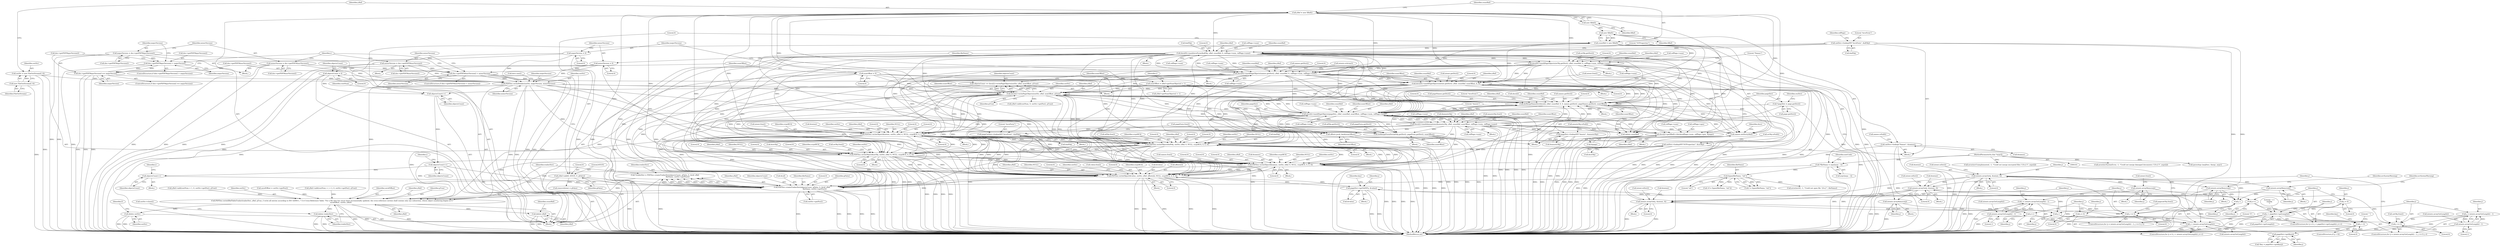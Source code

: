 digraph "0_poppler_5c9b08a875b07853be6c44e43ff5f7f059df666a@API" {
"1001073" [label="(Call,*trailerDict = PDFDoc::createTrailerDict(objectsCount, gFalse, 0, &ref, yRef,\n                                                fileName, outStr->getPos()))"];
"1001075" [label="(Call,PDFDoc::createTrailerDict(objectsCount, gFalse, 0, &ref, yRef,\n                                                fileName, outStr->getPos()))"];
"1001055" [label="(Call,objectsCount++)"];
"1000960" [label="(Call,objectsCount++)"];
"1000923" [label="(Call,objectsCount++)"];
"1000790" [label="(Call,objectsCount += docs[i]->writePageObjects(outStr, yRef, numOffset, gTrue))"];
"1000792" [label="(Call,docs[i]->writePageObjects(outStr, yRef, numOffset, gTrue))"];
"1000316" [label="(Call,PDFDoc::writeHeader(outStr, majorVersion, minorVersion))"];
"1000299" [label="(Call,outStr = new FileOutStream(f, 0))"];
"1000301" [label="(Call,new FileOutStream(f, 0))"];
"1000124" [label="(Call,majorVersion = 0)"];
"1000234" [label="(Call,majorVersion = doc->getPDFMajorVersion())"];
"1000242" [label="(Call,doc->getPDFMajorVersion() == majorVersion)"];
"1000230" [label="(Call,doc->getPDFMajorVersion() > majorVersion)"];
"1000237" [label="(Call,minorVersion = doc->getPDFMinorVersion())"];
"1000247" [label="(Call,doc->getPDFMinorVersion() > minorVersion)"];
"1000251" [label="(Call,minorVersion = doc->getPDFMinorVersion())"];
"1000128" [label="(Call,minorVersion = 0)"];
"1000747" [label="(Call,doMergeNameDict(docs[i], yRef, countRef, 0, 0, names.getDict(), pageNames.getDict(), numOffset))"];
"1000303" [label="(Call,yRef = new XRef())"];
"1000305" [label="(Call,new XRef())"];
"1000600" [label="(Call,docs[0]->markPageObjects(intent.getDict(), yRef, countRef, numOffset, 0, 0))"];
"1000403" [label="(Call,docs[0]->markPageObjects(names.getDict(), yRef, countRef, 0, refPage->num, refPage->num))"];
"1000380" [label="(Call,docs[0]->markPageObjects(ocObj.getDict(), yRef, countRef, 0, refPage->num, refPage->num))"];
"1000356" [label="(Call,docs[0]->markAcroForm(&afObj, yRef, countRef, 0, refPage->num, refPage->num))"];
"1000341" [label="(Call,catDict->lookupNF(\"AcroForm\", &afObj))"];
"1000307" [label="(Call,countRef = new XRef())"];
"1000309" [label="(Call,new XRef())"];
"1000110" [label="(Call,numOffset = 0)"];
"1000745" [label="(Call,names.initDict(yRef))"];
"1000707" [label="(Call,docs[i]->markAnnotations(&annotsObj, yRef, countRef, numOffset, refPage->num, refPage->num))"];
"1000699" [label="(Call,pageDict->lookupNF(\"Annots\", &annotsObj))"];
"1000687" [label="(Call,docs[i]->markPageObjects(pageDict, yRef, countRef, numOffset, refPage->num, refPage->num))"];
"1000661" [label="(Call,*pageDict = page.getDict())"];
"1000685" [label="(Call,offsets.push_back(numOffset))"];
"1000797" [label="(Call,numOffset = yRef->getNumObjects() + 1)"];
"1000651" [label="(Call,docs[i]->getXRef()->fetch(refPage->num, refPage->gen, &page))"];
"1000783" [label="(Call,doMergeFormDict(afObj.getDict(), pageForm.getDict(), numOffset))"];
"1000106" [label="(Call,objectsCount = 0)"];
"1000311" [label="(Call,yRef->add(0, 65535, 0, gFalse))"];
"1000889" [label="(Call,PDFDoc::writeObject(&ocObj, outStr, yRef, 0, NULL, cryptRC4, 0, 0, 0))"];
"1000368" [label="(Call,catDict->lookupNF(\"OCProperties\", &ocObj))"];
"1000848" [label="(Call,PDFDoc::writeObject(&intent, outStr, yRef, 0, NULL, cryptRC4, 0, 0, 0))"];
"1000840" [label="(Call,intents.arrayGet(j, &intent, 0))"];
"1000833" [label="(Call,j < intents.arrayGetLength())"];
"1000836" [label="(Call,j++)"];
"1000830" [label="(Call,j = 0)"];
"1000466" [label="(Call,intents.arrayGet(j, &intent, 0))"];
"1000459" [label="(Call,j >= 0)"];
"1000454" [label="(Call,j = intents.arrayGetLength() - 1)"];
"1000456" [label="(Call,intents.arrayGetLength() - 1)"];
"1000462" [label="(Call,j--)"];
"1000558" [label="(Call,intents.arrayRemove(j))"];
"1000537" [label="(Call,intents.arrayRemove(j))"];
"1000548" [label="(Call,intents.arrayRemove(j))"];
"1000592" [label="(Call,intents.arrayGet(j, &intent, 0))"];
"1000585" [label="(Call,j >= 0)"];
"1000588" [label="(Call,j--)"];
"1000609" [label="(Call,intents.arrayRemove(j))"];
"1000580" [label="(Call,j = intents.arrayGetLength() - 1)"];
"1000582" [label="(Call,intents.arrayGetLength() - 1)"];
"1000869" [label="(Call,PDFDoc::writeObject(&afObj, outStr, yRef, 0, NULL, cryptRC4, 0, 0, 0))"];
"1000775" [label="(Call,pageCatDict->lookupNF(\"AcroForm\", &afObj))"];
"1001039" [label="(Call,PDFDoc::writeObject(&value, outStr, yRef, offsets[i], NULL, cryptRC4, 0, 0, 0))"];
"1001018" [label="(Call,pageDict->getValNF(j, &value))"];
"1001015" [label="(Call,pageDict->getKey(j))"];
"1001007" [label="(Call,j > 0)"];
"1001000" [label="(Call,j < pageDict->getLength())"];
"1000997" [label="(Call,j = 0)"];
"1001003" [label="(Call,j++)"];
"1000909" [label="(Call,PDFDoc::writeObject(&names, outStr, yRef, 0, NULL, cryptRC4, 0, 0, 0))"];
"1000391" [label="(Call,catDict->lookup(\"Names\", &names))"];
"1000286" [label="(Call,fopen(fileName, \"wb\"))"];
"1000132" [label="(Call,*fileName = argv[argc - 1])"];
"1000103" [label="(MethodParameterIn,char *argv[])"];
"1001084" [label="(Call,PDFDoc::writeXRefTableTrailer(trailerDict, yRef, gTrue, // write all entries according to ISO 32000-1, 7.5.4 Cross-Reference Table: \"For a file that has never been incrementally updated, the cross-reference section shall contain only one subsection, whose object numbering begins at 0.\"\n                                uxrefOffset, outStr, yRef))"];
"1001091" [label="(Call,delete trailerDict)"];
"1001094" [label="(Call,delete outStr)"];
"1001098" [label="(Call,delete yRef)"];
"1000457" [label="(Call,intents.arrayGetLength())"];
"1001002" [label="(Call,pageDict->getLength())"];
"1000791" [label="(Identifier,objectsCount)"];
"1000609" [label="(Call,intents.arrayRemove(j))"];
"1000315" [label="(Identifier,gFalse)"];
"1000369" [label="(Literal,\"OCProperties\")"];
"1000835" [label="(Call,intents.arrayGetLength())"];
"1000794" [label="(Identifier,yRef)"];
"1001083" [label="(Call,outStr->getPos())"];
"1001094" [label="(Call,delete outStr)"];
"1000284" [label="(Call,f = fopen(fileName, \"wb\"))"];
"1000836" [label="(Call,j++)"];
"1001098" [label="(Call,delete yRef)"];
"1001087" [label="(Identifier,gTrue)"];
"1000107" [label="(Identifier,objectsCount)"];
"1000290" [label="(Call,error(errIO, -1, \"Could not open file '{0:s}'\", fileName))"];
"1001007" [label="(Call,j > 0)"];
"1000392" [label="(Literal,\"Names\")"];
"1000690" [label="(Identifier,countRef)"];
"1000384" [label="(Literal,0)"];
"1000919" [label="(Literal,0)"];
"1000547" [label="(Block,)"];
"1000103" [label="(MethodParameterIn,char *argv[])"];
"1000842" [label="(Call,&intent)"];
"1000464" [label="(Block,)"];
"1000458" [label="(Literal,1)"];
"1000579" [label="(ControlStructure,for (j = intents.arrayGetLength() - 1; j >= 0; j--))"];
"1000581" [label="(Identifier,j)"];
"1000624" [label="(Block,)"];
"1000467" [label="(Identifier,j)"];
"1000589" [label="(Identifier,j)"];
"1000236" [label="(Call,doc->getPDFMajorVersion())"];
"1000699" [label="(Call,pageDict->lookupNF(\"Annots\", &annotsObj))"];
"1000560" [label="(Call,intent.free())"];
"1001101" [label="(Identifier,countRef)"];
"1000383" [label="(Identifier,countRef)"];
"1001018" [label="(Call,pageDict->getValNF(j, &value))"];
"1000756" [label="(Call,pageNames.getDict())"];
"1000370" [label="(Call,&ocObj)"];
"1000786" [label="(Identifier,numOffset)"];
"1000129" [label="(Identifier,minorVersion)"];
"1000787" [label="(Call,pageForm.free())"];
"1000706" [label="(Block,)"];
"1000960" [label="(Call,objectsCount++)"];
"1000314" [label="(Literal,0)"];
"1000857" [label="(Literal,0)"];
"1000917" [label="(Literal,0)"];
"1000872" [label="(Identifier,outStr)"];
"1000924" [label="(Identifier,objectsCount)"];
"1000234" [label="(Call,majorVersion = doc->getPDFMajorVersion())"];
"1000249" [label="(Identifier,minorVersion)"];
"1001008" [label="(Identifier,j)"];
"1000837" [label="(Identifier,j)"];
"1001073" [label="(Call,*trailerDict = PDFDoc::createTrailerDict(objectsCount, gFalse, 0, &ref, yRef,\n                                                fileName, outStr->getPos()))"];
"1000233" [label="(Block,)"];
"1000241" [label="(ControlStructure,if (doc->getPDFMajorVersion() == majorVersion))"];
"1000252" [label="(Identifier,minorVersion)"];
"1000411" [label="(Call,refPage->num)"];
"1000712" [label="(Identifier,numOffset)"];
"1000875" [label="(Identifier,NULL)"];
"1000470" [label="(Literal,0)"];
"1000455" [label="(Identifier,j)"];
"1001025" [label="(Identifier,key)"];
"1000869" [label="(Call,PDFDoc::writeObject(&afObj, outStr, yRef, 0, NULL, cryptRC4, 0, 0, 0))"];
"1000833" [label="(Call,j < intents.arrayGetLength())"];
"1000713" [label="(Call,refPage->num)"];
"1000587" [label="(Literal,0)"];
"1001074" [label="(Identifier,trailerDict)"];
"1000686" [label="(Identifier,numOffset)"];
"1000909" [label="(Call,PDFDoc::writeObject(&names, outStr, yRef, 0, NULL, cryptRC4, 0, 0, 0))"];
"1000311" [label="(Call,yRef->add(0, 65535, 0, gFalse))"];
"1000858" [label="(Literal,0)"];
"1000829" [label="(ControlStructure,for (j = 0; j < intents.arrayGetLength(); j++))"];
"1000538" [label="(Identifier,j)"];
"1000998" [label="(Identifier,j)"];
"1000879" [label="(Literal,0)"];
"1000239" [label="(Call,doc->getPDFMinorVersion())"];
"1000913" [label="(Identifier,yRef)"];
"1000799" [label="(Call,yRef->getNumObjects() + 1)"];
"1000537" [label="(Call,intents.arrayRemove(j))"];
"1000308" [label="(Identifier,countRef)"];
"1000594" [label="(Call,&intent)"];
"1000608" [label="(Block,)"];
"1000840" [label="(Call,intents.arrayGet(j, &intent, 0))"];
"1000460" [label="(Identifier,j)"];
"1000795" [label="(Identifier,numOffset)"];
"1000133" [label="(Identifier,fileName)"];
"1000759" [label="(Literal,\"AcroForm\")"];
"1000611" [label="(Call,intent.free())"];
"1001000" [label="(Call,j < pageDict->getLength())"];
"1000796" [label="(Identifier,gTrue)"];
"1000652" [label="(Call,refPage->num)"];
"1000661" [label="(Call,*pageDict = page.getDict())"];
"1000287" [label="(Identifier,fileName)"];
"1000592" [label="(Call,intents.arrayGet(j, &intent, 0))"];
"1000910" [label="(Call,&names)"];
"1000316" [label="(Call,PDFDoc::writeHeader(outStr, majorVersion, minorVersion))"];
"1000834" [label="(Identifier,j)"];
"1000605" [label="(Literal,0)"];
"1000307" [label="(Call,countRef = new XRef())"];
"1000793" [label="(Identifier,outStr)"];
"1000687" [label="(Call,docs[i]->markPageObjects(pageDict, yRef, countRef, numOffset, refPage->num, refPage->num))"];
"1000602" [label="(Identifier,yRef)"];
"1000708" [label="(Call,&annotsObj)"];
"1000784" [label="(Call,afObj.getDict())"];
"1000807" [label="(Call,yRef->add(rootNum, 0, outStr->getPos(), gTrue))"];
"1000831" [label="(Identifier,j)"];
"1000861" [label="(Literal,\"]\")"];
"1000927" [label="(Identifier,rootNum)"];
"1001050" [label="(Literal,0)"];
"1000375" [label="(Call,ocObj.isNull())"];
"1000743" [label="(Block,)"];
"1001042" [label="(Identifier,outStr)"];
"1000859" [label="(Call,intent.free())"];
"1000300" [label="(Identifier,outStr)"];
"1000529" [label="(Call,removeIntent = gFalse)"];
"1000923" [label="(Call,objectsCount++)"];
"1000925" [label="(Call,yRef->add(rootNum + 1, 0, outStr->getPos(), gTrue))"];
"1000751" [label="(Identifier,yRef)"];
"1000832" [label="(Literal,0)"];
"1000747" [label="(Call,doMergeNameDict(docs[i], yRef, countRef, 0, 0, names.getDict(), pageNames.getDict(), numOffset))"];
"1000342" [label="(Literal,\"AcroForm\")"];
"1000551" [label="(Identifier,errSyntaxWarning)"];
"1000612" [label="(Call,catObj.free())"];
"1000691" [label="(Identifier,numOffset)"];
"1001015" [label="(Call,pageDict->getKey(j))"];
"1000775" [label="(Call,pageCatDict->lookupNF(\"AcroForm\", &afObj))"];
"1000658" [label="(Call,&page)"];
"1000906" [label="(Block,)"];
"1001093" [label="(Call,outStr->close())"];
"1001052" [label="(Call,value.free())"];
"1000288" [label="(Literal,\"wb\")"];
"1000900" [label="(Call,ocObj.free())"];
"1000250" [label="(Block,)"];
"1000700" [label="(Literal,\"Annots\")"];
"1000745" [label="(Call,names.initDict(yRef))"];
"1000382" [label="(Identifier,yRef)"];
"1000341" [label="(Call,catDict->lookupNF(\"AcroForm\", &afObj))"];
"1000695" [label="(Call,refPage->num)"];
"1000710" [label="(Identifier,yRef)"];
"1000130" [label="(Literal,0)"];
"1000916" [label="(Identifier,cryptRC4)"];
"1000898" [label="(Literal,0)"];
"1000870" [label="(Call,&afObj)"];
"1001019" [label="(Identifier,j)"];
"1000847" [label="(Block,)"];
"1001095" [label="(Identifier,outStr)"];
"1000301" [label="(Call,new FileOutStream(f, 0))"];
"1000604" [label="(Identifier,numOffset)"];
"1000748" [label="(Call,docs[i])"];
"1000846" [label="(Call,intent.isDict())"];
"1000237" [label="(Call,minorVersion = doc->getPDFMinorVersion())"];
"1000893" [label="(Identifier,yRef)"];
"1001075" [label="(Call,PDFDoc::createTrailerDict(objectsCount, gFalse, 0, &ref, yRef,\n                                                fileName, outStr->getPos()))"];
"1000243" [label="(Call,doc->getPDFMajorVersion())"];
"1000997" [label="(Call,j = 0)"];
"1000356" [label="(Call,docs[0]->markAcroForm(&afObj, yRef, countRef, 0, refPage->num, refPage->num))"];
"1000752" [label="(Identifier,countRef)"];
"1001011" [label="(Literal,\" \")"];
"1000777" [label="(Call,&afObj)"];
"1000319" [label="(Identifier,minorVersion)"];
"1000844" [label="(Literal,0)"];
"1000343" [label="(Call,&afObj)"];
"1000586" [label="(Identifier,j)"];
"1000391" [label="(Call,catDict->lookup(\"Names\", &names))"];
"1000972" [label="(Identifier,i)"];
"1000403" [label="(Call,docs[0]->markPageObjects(names.getDict(), yRef, countRef, 0, refPage->num, refPage->num))"];
"1001005" [label="(Block,)"];
"1000112" [label="(Literal,0)"];
"1000749" [label="(Identifier,docs)"];
"1001091" [label="(Call,delete trailerDict)"];
"1000603" [label="(Identifier,countRef)"];
"1001009" [label="(Literal,0)"];
"1000798" [label="(Identifier,numOffset)"];
"1000588" [label="(Call,j--)"];
"1000360" [label="(Identifier,countRef)"];
"1000757" [label="(Identifier,numOffset)"];
"1000355" [label="(Block,)"];
"1000313" [label="(Literal,65535)"];
"1000405" [label="(Identifier,yRef)"];
"1000242" [label="(Call,doc->getPDFMajorVersion() == majorVersion)"];
"1001014" [label="(Identifier,key)"];
"1001039" [label="(Call,PDFDoc::writeObject(&value, outStr, yRef, offsets[i], NULL, cryptRC4, 0, 0, 0))"];
"1000132" [label="(Call,*fileName = argv[argc - 1])"];
"1000540" [label="(Identifier,errSyntaxWarning)"];
"1000310" [label="(Identifier,XRef)"];
"1000134" [label="(Call,argv[argc - 1])"];
"1000111" [label="(Identifier,numOffset)"];
"1000600" [label="(Call,docs[0]->markPageObjects(intent.getDict(), yRef, countRef, numOffset, 0, 0))"];
"1000110" [label="(Call,numOffset = 0)"];
"1000701" [label="(Call,&annotsObj)"];
"1001089" [label="(Identifier,outStr)"];
"1000785" [label="(Call,pageForm.getDict())"];
"1000461" [label="(Literal,0)"];
"1000108" [label="(Literal,0)"];
"1000584" [label="(Literal,1)"];
"1000357" [label="(Call,&afObj)"];
"1000782" [label="(Block,)"];
"1000663" [label="(Call,page.getDict())"];
"1000536" [label="(Block,)"];
"1000557" [label="(Block,)"];
"1000404" [label="(Call,names.getDict())"];
"1001058" [label="(Call,uxrefOffset = outStr->getPos())"];
"1001090" [label="(Identifier,yRef)"];
"1001081" [label="(Identifier,yRef)"];
"1001076" [label="(Identifier,objectsCount)"];
"1000407" [label="(Literal,0)"];
"1001001" [label="(Identifier,j)"];
"1000124" [label="(Call,majorVersion = 0)"];
"1000964" [label="(Identifier,i)"];
"1000368" [label="(Call,catDict->lookupNF(\"OCProperties\", &ocObj))"];
"1000841" [label="(Identifier,j)"];
"1000548" [label="(Call,intents.arrayRemove(j))"];
"1000466" [label="(Call,intents.arrayGet(j, &intent, 0))"];
"1000361" [label="(Literal,0)"];
"1001092" [label="(Identifier,trailerDict)"];
"1001020" [label="(Call,&value)"];
"1000655" [label="(Call,refPage->gen)"];
"1001079" [label="(Call,&ref)"];
"1000104" [label="(Block,)"];
"1000776" [label="(Literal,\"AcroForm\")"];
"1000889" [label="(Call,PDFDoc::writeObject(&ocObj, outStr, yRef, 0, NULL, cryptRC4, 0, 0, 0))"];
"1000232" [label="(Identifier,majorVersion)"];
"1000238" [label="(Identifier,minorVersion)"];
"1000880" [label="(Call,afObj.free())"];
"1000606" [label="(Literal,0)"];
"1000755" [label="(Call,names.getDict())"];
"1000359" [label="(Identifier,yRef)"];
"1000456" [label="(Call,intents.arrayGetLength() - 1)"];
"1000585" [label="(Call,j >= 0)"];
"1001055" [label="(Call,objectsCount++)"];
"1000662" [label="(Identifier,pageDict)"];
"1000886" [label="(Block,)"];
"1000753" [label="(Literal,0)"];
"1000973" [label="(Block,)"];
"1000402" [label="(Block,)"];
"1001013" [label="(Call,*key = pageDict->getKey(j))"];
"1000855" [label="(Identifier,cryptRC4)"];
"1000209" [label="(Identifier,i)"];
"1000235" [label="(Identifier,majorVersion)"];
"1001082" [label="(Identifier,fileName)"];
"1000719" [label="(Call,annotsObj.free())"];
"1000707" [label="(Call,docs[i]->markAnnotations(&annotsObj, yRef, countRef, numOffset, refPage->num, refPage->num))"];
"1000849" [label="(Call,&intent)"];
"1000716" [label="(Call,refPage->num)"];
"1000634" [label="(Block,)"];
"1000231" [label="(Call,doc->getPDFMajorVersion())"];
"1000876" [label="(Identifier,cryptRC4)"];
"1000230" [label="(Call,doc->getPDFMajorVersion() > majorVersion)"];
"1000347" [label="(Identifier,refPage)"];
"1000623" [label="(Identifier,i)"];
"1000468" [label="(Call,&intent)"];
"1000974" [label="(Call,yRef->add(rootNum + i + 2, 0, outStr->getPos(), gTrue))"];
"1000598" [label="(Call,intent.isDict())"];
"1001003" [label="(Call,j++)"];
"1000651" [label="(Call,docs[i]->getXRef()->fetch(refPage->num, refPage->gen, &page))"];
"1001097" [label="(Identifier,f)"];
"1000271" [label="(Call,error(errSyntaxError, -1, \"Could not merge damaged documents ('{0:s}')\", argv[i]))"];
"1001049" [label="(Literal,0)"];
"1000398" [label="(Call,names.isNull())"];
"1001085" [label="(Identifier,trailerDict)"];
"1000685" [label="(Call,offsets.push_back(numOffset))"];
"1001035" [label="(Block,)"];
"1001048" [label="(Identifier,cryptRC4)"];
"1000895" [label="(Identifier,NULL)"];
"1000792" [label="(Call,docs[i]->writePageObjects(outStr, yRef, numOffset, gTrue))"];
"1000851" [label="(Identifier,outStr)"];
"1000596" [label="(Literal,0)"];
"1000141" [label="(Identifier,exitCode)"];
"1000996" [label="(ControlStructure,for (j = 0; j < pageDict->getLength(); j++))"];
"1000303" [label="(Call,yRef = new XRef())"];
"1000304" [label="(Identifier,yRef)"];
"1000247" [label="(Call,doc->getPDFMinorVersion() > minorVersion)"];
"1000283" [label="(Call,!(f = fopen(fileName, \"wb\")))"];
"1000897" [label="(Literal,0)"];
"1000739" [label="(Block,)"];
"1000570" [label="(Call,pagecatObj.free())"];
"1001051" [label="(Literal,0)"];
"1000878" [label="(Literal,0)"];
"1000873" [label="(Identifier,yRef)"];
"1001040" [label="(Call,&value)"];
"1000328" [label="(Block,)"];
"1000593" [label="(Identifier,j)"];
"1000999" [label="(Literal,0)"];
"1001056" [label="(Identifier,objectsCount)"];
"1000463" [label="(Identifier,j)"];
"1000915" [label="(Identifier,NULL)"];
"1000317" [label="(Identifier,outStr)"];
"1000912" [label="(Identifier,outStr)"];
"1000877" [label="(Literal,0)"];
"1000705" [label="(Call,annotsObj.isNull())"];
"1000305" [label="(Call,new XRef())"];
"1001088" [label="(Identifier,uxrefOffset)"];
"1000248" [label="(Call,doc->getPDFMinorVersion())"];
"1000385" [label="(Call,refPage->num)"];
"1000852" [label="(Identifier,yRef)"];
"1001044" [label="(Call,offsets[i])"];
"1000251" [label="(Call,minorVersion = doc->getPDFMinorVersion())"];
"1001086" [label="(Identifier,yRef)"];
"1001099" [label="(Identifier,yRef)"];
"1000783" [label="(Call,doMergeFormDict(afObj.getDict(), pageForm.getDict(), numOffset))"];
"1000856" [label="(Literal,0)"];
"1000558" [label="(Call,intents.arrayRemove(j))"];
"1000689" [label="(Identifier,yRef)"];
"1000253" [label="(Call,doc->getPDFMinorVersion())"];
"1000920" [label="(Call,names.free())"];
"1000599" [label="(Block,)"];
"1000711" [label="(Identifier,countRef)"];
"1001084" [label="(Call,PDFDoc::writeXRefTableTrailer(trailerDict, yRef, gTrue, // write all entries according to ISO 32000-1, 7.5.4 Cross-Reference Table: \"For a file that has never been incrementally updated, the cross-reference section shall contain only one subsection, whose object numbering begins at 0.\"\n                                uxrefOffset, outStr, yRef))"];
"1000838" [label="(Block,)"];
"1000299" [label="(Call,outStr = new FileOutStream(f, 0))"];
"1000754" [label="(Literal,0)"];
"1000590" [label="(Block,)"];
"1000854" [label="(Identifier,NULL)"];
"1000462" [label="(Call,j--)"];
"1000894" [label="(Literal,0)"];
"1000326" [label="(Call,docs.size())"];
"1000146" [label="(Call,parseArgs (argDesc, &argc, argv))"];
"1000896" [label="(Identifier,cryptRC4)"];
"1000393" [label="(Call,&names)"];
"1000692" [label="(Call,refPage->num)"];
"1000774" [label="(Block,)"];
"1000601" [label="(Call,intent.getDict())"];
"1001078" [label="(Literal,0)"];
"1000688" [label="(Identifier,pageDict)"];
"1000961" [label="(Identifier,objectsCount)"];
"1001043" [label="(Identifier,yRef)"];
"1000128" [label="(Call,minorVersion = 0)"];
"1000379" [label="(Block,)"];
"1000306" [label="(Identifier,XRef)"];
"1001047" [label="(Identifier,NULL)"];
"1000797" [label="(Call,numOffset = yRef->getNumObjects() + 1)"];
"1000416" [label="(Call,intents.isArray())"];
"1000362" [label="(Call,refPage->num)"];
"1000666" [label="(Identifier,resDict)"];
"1000610" [label="(Identifier,j)"];
"1000853" [label="(Literal,0)"];
"1000918" [label="(Literal,0)"];
"1000746" [label="(Identifier,yRef)"];
"1001054" [label="(Literal,\" >>\nendobj\n\")"];
"1000830" [label="(Call,j = 0)"];
"1000583" [label="(Call,intents.arrayGetLength())"];
"1000892" [label="(Identifier,outStr)"];
"1000408" [label="(Call,refPage->num)"];
"1000549" [label="(Identifier,j)"];
"1000454" [label="(Call,j = intents.arrayGetLength() - 1)"];
"1000244" [label="(Identifier,majorVersion)"];
"1000125" [label="(Identifier,majorVersion)"];
"1000381" [label="(Call,ocObj.getDict())"];
"1000890" [label="(Call,&ocObj)"];
"1001132" [label="(MethodReturn,int)"];
"1001006" [label="(ControlStructure,if (j > 0))"];
"1000914" [label="(Literal,0)"];
"1000286" [label="(Call,fopen(fileName, \"wb\"))"];
"1000848" [label="(Call,PDFDoc::writeObject(&intent, outStr, yRef, 0, NULL, cryptRC4, 0, 0, 0))"];
"1000580" [label="(Call,j = intents.arrayGetLength() - 1)"];
"1000126" [label="(Literal,0)"];
"1000312" [label="(Literal,0)"];
"1000459" [label="(Call,j >= 0)"];
"1001004" [label="(Identifier,j)"];
"1000246" [label="(ControlStructure,if (doc->getPDFMinorVersion() > minorVersion))"];
"1000866" [label="(Block,)"];
"1000309" [label="(Call,new XRef())"];
"1001100" [label="(Call,delete countRef)"];
"1000380" [label="(Call,docs[0]->markPageObjects(ocObj.getDict(), yRef, countRef, 0, refPage->num, refPage->num))"];
"1000318" [label="(Identifier,majorVersion)"];
"1000229" [label="(ControlStructure,if (doc->getPDFMajorVersion() > majorVersion))"];
"1000559" [label="(Identifier,j)"];
"1000365" [label="(Call,refPage->num)"];
"1000302" [label="(Identifier,FileOutStream)"];
"1000874" [label="(Literal,0)"];
"1000472" [label="(Call,intent.isDict())"];
"1000453" [label="(ControlStructure,for (j = intents.arrayGetLength() - 1; j >= 0; j--))"];
"1000406" [label="(Identifier,countRef)"];
"1000388" [label="(Call,refPage->num)"];
"1000790" [label="(Call,objectsCount += docs[i]->writePageObjects(outStr, yRef, numOffset, gTrue))"];
"1001077" [label="(Identifier,gFalse)"];
"1000258" [label="(Call,error(errUnimplemented, -1, \"Could not merge encrypted files ('{0:s}')\", argv[i]))"];
"1001016" [label="(Identifier,j)"];
"1000106" [label="(Call,objectsCount = 0)"];
"1000899" [label="(Literal,0)"];
"1000582" [label="(Call,intents.arrayGetLength() - 1)"];
"1001073" -> "1000104"  [label="AST: "];
"1001073" -> "1001075"  [label="CFG: "];
"1001074" -> "1001073"  [label="AST: "];
"1001075" -> "1001073"  [label="AST: "];
"1001085" -> "1001073"  [label="CFG: "];
"1001073" -> "1001132"  [label="DDG: "];
"1001075" -> "1001073"  [label="DDG: "];
"1001075" -> "1001073"  [label="DDG: "];
"1001075" -> "1001073"  [label="DDG: "];
"1001075" -> "1001073"  [label="DDG: "];
"1001075" -> "1001073"  [label="DDG: "];
"1001075" -> "1001073"  [label="DDG: "];
"1001075" -> "1001073"  [label="DDG: "];
"1001073" -> "1001084"  [label="DDG: "];
"1001075" -> "1001083"  [label="CFG: "];
"1001076" -> "1001075"  [label="AST: "];
"1001077" -> "1001075"  [label="AST: "];
"1001078" -> "1001075"  [label="AST: "];
"1001079" -> "1001075"  [label="AST: "];
"1001081" -> "1001075"  [label="AST: "];
"1001082" -> "1001075"  [label="AST: "];
"1001083" -> "1001075"  [label="AST: "];
"1001075" -> "1001132"  [label="DDG: "];
"1001075" -> "1001132"  [label="DDG: "];
"1001075" -> "1001132"  [label="DDG: "];
"1001075" -> "1001132"  [label="DDG: "];
"1001075" -> "1001132"  [label="DDG: "];
"1001055" -> "1001075"  [label="DDG: "];
"1000960" -> "1001075"  [label="DDG: "];
"1000311" -> "1001075"  [label="DDG: "];
"1000889" -> "1001075"  [label="DDG: "];
"1000303" -> "1001075"  [label="DDG: "];
"1000600" -> "1001075"  [label="DDG: "];
"1000848" -> "1001075"  [label="DDG: "];
"1000869" -> "1001075"  [label="DDG: "];
"1000707" -> "1001075"  [label="DDG: "];
"1000792" -> "1001075"  [label="DDG: "];
"1001039" -> "1001075"  [label="DDG: "];
"1000380" -> "1001075"  [label="DDG: "];
"1000909" -> "1001075"  [label="DDG: "];
"1000356" -> "1001075"  [label="DDG: "];
"1000687" -> "1001075"  [label="DDG: "];
"1000403" -> "1001075"  [label="DDG: "];
"1000286" -> "1001075"  [label="DDG: "];
"1001075" -> "1001084"  [label="DDG: "];
"1001055" -> "1000973"  [label="AST: "];
"1001055" -> "1001056"  [label="CFG: "];
"1001056" -> "1001055"  [label="AST: "];
"1000972" -> "1001055"  [label="CFG: "];
"1000960" -> "1001055"  [label="DDG: "];
"1000960" -> "1000104"  [label="AST: "];
"1000960" -> "1000961"  [label="CFG: "];
"1000961" -> "1000960"  [label="AST: "];
"1000964" -> "1000960"  [label="CFG: "];
"1000923" -> "1000960"  [label="DDG: "];
"1000923" -> "1000104"  [label="AST: "];
"1000923" -> "1000924"  [label="CFG: "];
"1000924" -> "1000923"  [label="AST: "];
"1000927" -> "1000923"  [label="CFG: "];
"1000790" -> "1000923"  [label="DDG: "];
"1000106" -> "1000923"  [label="DDG: "];
"1000790" -> "1000624"  [label="AST: "];
"1000790" -> "1000792"  [label="CFG: "];
"1000791" -> "1000790"  [label="AST: "];
"1000792" -> "1000790"  [label="AST: "];
"1000798" -> "1000790"  [label="CFG: "];
"1000790" -> "1001132"  [label="DDG: "];
"1000792" -> "1000790"  [label="DDG: "];
"1000792" -> "1000790"  [label="DDG: "];
"1000792" -> "1000790"  [label="DDG: "];
"1000792" -> "1000790"  [label="DDG: "];
"1000106" -> "1000790"  [label="DDG: "];
"1000792" -> "1000796"  [label="CFG: "];
"1000793" -> "1000792"  [label="AST: "];
"1000794" -> "1000792"  [label="AST: "];
"1000795" -> "1000792"  [label="AST: "];
"1000796" -> "1000792"  [label="AST: "];
"1000792" -> "1000687"  [label="DDG: "];
"1000792" -> "1000745"  [label="DDG: "];
"1000792" -> "1000747"  [label="DDG: "];
"1000316" -> "1000792"  [label="DDG: "];
"1000747" -> "1000792"  [label="DDG: "];
"1000747" -> "1000792"  [label="DDG: "];
"1000303" -> "1000792"  [label="DDG: "];
"1000600" -> "1000792"  [label="DDG: "];
"1000600" -> "1000792"  [label="DDG: "];
"1000707" -> "1000792"  [label="DDG: "];
"1000707" -> "1000792"  [label="DDG: "];
"1000380" -> "1000792"  [label="DDG: "];
"1000356" -> "1000792"  [label="DDG: "];
"1000687" -> "1000792"  [label="DDG: "];
"1000687" -> "1000792"  [label="DDG: "];
"1000403" -> "1000792"  [label="DDG: "];
"1000783" -> "1000792"  [label="DDG: "];
"1000797" -> "1000792"  [label="DDG: "];
"1000110" -> "1000792"  [label="DDG: "];
"1000792" -> "1000807"  [label="DDG: "];
"1000792" -> "1000848"  [label="DDG: "];
"1000792" -> "1000848"  [label="DDG: "];
"1000792" -> "1000869"  [label="DDG: "];
"1000792" -> "1000869"  [label="DDG: "];
"1000792" -> "1000889"  [label="DDG: "];
"1000792" -> "1000889"  [label="DDG: "];
"1000792" -> "1000909"  [label="DDG: "];
"1000792" -> "1000909"  [label="DDG: "];
"1000792" -> "1001039"  [label="DDG: "];
"1000792" -> "1001039"  [label="DDG: "];
"1000792" -> "1001084"  [label="DDG: "];
"1000316" -> "1000104"  [label="AST: "];
"1000316" -> "1000319"  [label="CFG: "];
"1000317" -> "1000316"  [label="AST: "];
"1000318" -> "1000316"  [label="AST: "];
"1000319" -> "1000316"  [label="AST: "];
"1000326" -> "1000316"  [label="CFG: "];
"1000316" -> "1001132"  [label="DDG: "];
"1000316" -> "1001132"  [label="DDG: "];
"1000316" -> "1001132"  [label="DDG: "];
"1000299" -> "1000316"  [label="DDG: "];
"1000124" -> "1000316"  [label="DDG: "];
"1000234" -> "1000316"  [label="DDG: "];
"1000242" -> "1000316"  [label="DDG: "];
"1000237" -> "1000316"  [label="DDG: "];
"1000247" -> "1000316"  [label="DDG: "];
"1000251" -> "1000316"  [label="DDG: "];
"1000128" -> "1000316"  [label="DDG: "];
"1000316" -> "1000848"  [label="DDG: "];
"1000316" -> "1000869"  [label="DDG: "];
"1000316" -> "1000889"  [label="DDG: "];
"1000316" -> "1000909"  [label="DDG: "];
"1000316" -> "1001039"  [label="DDG: "];
"1000316" -> "1001084"  [label="DDG: "];
"1000299" -> "1000104"  [label="AST: "];
"1000299" -> "1000301"  [label="CFG: "];
"1000300" -> "1000299"  [label="AST: "];
"1000301" -> "1000299"  [label="AST: "];
"1000304" -> "1000299"  [label="CFG: "];
"1000299" -> "1001132"  [label="DDG: "];
"1000301" -> "1000299"  [label="DDG: "];
"1000301" -> "1000302"  [label="CFG: "];
"1000302" -> "1000301"  [label="AST: "];
"1000301" -> "1001132"  [label="DDG: "];
"1000124" -> "1000104"  [label="AST: "];
"1000124" -> "1000126"  [label="CFG: "];
"1000125" -> "1000124"  [label="AST: "];
"1000126" -> "1000124"  [label="AST: "];
"1000129" -> "1000124"  [label="CFG: "];
"1000124" -> "1001132"  [label="DDG: "];
"1000124" -> "1000230"  [label="DDG: "];
"1000234" -> "1000233"  [label="AST: "];
"1000234" -> "1000236"  [label="CFG: "];
"1000235" -> "1000234"  [label="AST: "];
"1000236" -> "1000234"  [label="AST: "];
"1000238" -> "1000234"  [label="CFG: "];
"1000234" -> "1001132"  [label="DDG: "];
"1000234" -> "1001132"  [label="DDG: "];
"1000234" -> "1000230"  [label="DDG: "];
"1000242" -> "1000241"  [label="AST: "];
"1000242" -> "1000244"  [label="CFG: "];
"1000243" -> "1000242"  [label="AST: "];
"1000244" -> "1000242"  [label="AST: "];
"1000248" -> "1000242"  [label="CFG: "];
"1000209" -> "1000242"  [label="CFG: "];
"1000242" -> "1001132"  [label="DDG: "];
"1000242" -> "1001132"  [label="DDG: "];
"1000242" -> "1001132"  [label="DDG: "];
"1000242" -> "1000230"  [label="DDG: "];
"1000230" -> "1000242"  [label="DDG: "];
"1000230" -> "1000229"  [label="AST: "];
"1000230" -> "1000232"  [label="CFG: "];
"1000231" -> "1000230"  [label="AST: "];
"1000232" -> "1000230"  [label="AST: "];
"1000235" -> "1000230"  [label="CFG: "];
"1000243" -> "1000230"  [label="CFG: "];
"1000230" -> "1001132"  [label="DDG: "];
"1000237" -> "1000233"  [label="AST: "];
"1000237" -> "1000239"  [label="CFG: "];
"1000238" -> "1000237"  [label="AST: "];
"1000239" -> "1000237"  [label="AST: "];
"1000209" -> "1000237"  [label="CFG: "];
"1000237" -> "1001132"  [label="DDG: "];
"1000237" -> "1001132"  [label="DDG: "];
"1000237" -> "1000247"  [label="DDG: "];
"1000247" -> "1000246"  [label="AST: "];
"1000247" -> "1000249"  [label="CFG: "];
"1000248" -> "1000247"  [label="AST: "];
"1000249" -> "1000247"  [label="AST: "];
"1000252" -> "1000247"  [label="CFG: "];
"1000209" -> "1000247"  [label="CFG: "];
"1000247" -> "1001132"  [label="DDG: "];
"1000247" -> "1001132"  [label="DDG: "];
"1000247" -> "1001132"  [label="DDG: "];
"1000251" -> "1000247"  [label="DDG: "];
"1000128" -> "1000247"  [label="DDG: "];
"1000251" -> "1000250"  [label="AST: "];
"1000251" -> "1000253"  [label="CFG: "];
"1000252" -> "1000251"  [label="AST: "];
"1000253" -> "1000251"  [label="AST: "];
"1000209" -> "1000251"  [label="CFG: "];
"1000251" -> "1001132"  [label="DDG: "];
"1000251" -> "1001132"  [label="DDG: "];
"1000128" -> "1000104"  [label="AST: "];
"1000128" -> "1000130"  [label="CFG: "];
"1000129" -> "1000128"  [label="AST: "];
"1000130" -> "1000128"  [label="AST: "];
"1000133" -> "1000128"  [label="CFG: "];
"1000128" -> "1001132"  [label="DDG: "];
"1000747" -> "1000739"  [label="AST: "];
"1000747" -> "1000757"  [label="CFG: "];
"1000748" -> "1000747"  [label="AST: "];
"1000751" -> "1000747"  [label="AST: "];
"1000752" -> "1000747"  [label="AST: "];
"1000753" -> "1000747"  [label="AST: "];
"1000754" -> "1000747"  [label="AST: "];
"1000755" -> "1000747"  [label="AST: "];
"1000756" -> "1000747"  [label="AST: "];
"1000757" -> "1000747"  [label="AST: "];
"1000759" -> "1000747"  [label="CFG: "];
"1000747" -> "1001132"  [label="DDG: "];
"1000747" -> "1001132"  [label="DDG: "];
"1000747" -> "1001132"  [label="DDG: "];
"1000747" -> "1001132"  [label="DDG: "];
"1000747" -> "1000687"  [label="DDG: "];
"1000303" -> "1000747"  [label="DDG: "];
"1000600" -> "1000747"  [label="DDG: "];
"1000600" -> "1000747"  [label="DDG: "];
"1000600" -> "1000747"  [label="DDG: "];
"1000745" -> "1000747"  [label="DDG: "];
"1000707" -> "1000747"  [label="DDG: "];
"1000707" -> "1000747"  [label="DDG: "];
"1000707" -> "1000747"  [label="DDG: "];
"1000380" -> "1000747"  [label="DDG: "];
"1000380" -> "1000747"  [label="DDG: "];
"1000356" -> "1000747"  [label="DDG: "];
"1000356" -> "1000747"  [label="DDG: "];
"1000687" -> "1000747"  [label="DDG: "];
"1000687" -> "1000747"  [label="DDG: "];
"1000687" -> "1000747"  [label="DDG: "];
"1000403" -> "1000747"  [label="DDG: "];
"1000403" -> "1000747"  [label="DDG: "];
"1000307" -> "1000747"  [label="DDG: "];
"1000797" -> "1000747"  [label="DDG: "];
"1000110" -> "1000747"  [label="DDG: "];
"1000747" -> "1000783"  [label="DDG: "];
"1000747" -> "1001100"  [label="DDG: "];
"1000303" -> "1000104"  [label="AST: "];
"1000303" -> "1000305"  [label="CFG: "];
"1000304" -> "1000303"  [label="AST: "];
"1000305" -> "1000303"  [label="AST: "];
"1000308" -> "1000303"  [label="CFG: "];
"1000305" -> "1000303"  [label="DDG: "];
"1000303" -> "1000356"  [label="DDG: "];
"1000303" -> "1000380"  [label="DDG: "];
"1000303" -> "1000403"  [label="DDG: "];
"1000303" -> "1000600"  [label="DDG: "];
"1000303" -> "1000687"  [label="DDG: "];
"1000303" -> "1000745"  [label="DDG: "];
"1000303" -> "1000848"  [label="DDG: "];
"1000303" -> "1000869"  [label="DDG: "];
"1000303" -> "1000889"  [label="DDG: "];
"1000303" -> "1000909"  [label="DDG: "];
"1000303" -> "1001039"  [label="DDG: "];
"1000305" -> "1000306"  [label="CFG: "];
"1000306" -> "1000305"  [label="AST: "];
"1000305" -> "1000309"  [label="DDG: "];
"1000600" -> "1000599"  [label="AST: "];
"1000600" -> "1000606"  [label="CFG: "];
"1000601" -> "1000600"  [label="AST: "];
"1000602" -> "1000600"  [label="AST: "];
"1000603" -> "1000600"  [label="AST: "];
"1000604" -> "1000600"  [label="AST: "];
"1000605" -> "1000600"  [label="AST: "];
"1000606" -> "1000600"  [label="AST: "];
"1000611" -> "1000600"  [label="CFG: "];
"1000600" -> "1001132"  [label="DDG: "];
"1000600" -> "1001132"  [label="DDG: "];
"1000600" -> "1001132"  [label="DDG: "];
"1000403" -> "1000600"  [label="DDG: "];
"1000403" -> "1000600"  [label="DDG: "];
"1000380" -> "1000600"  [label="DDG: "];
"1000380" -> "1000600"  [label="DDG: "];
"1000356" -> "1000600"  [label="DDG: "];
"1000356" -> "1000600"  [label="DDG: "];
"1000307" -> "1000600"  [label="DDG: "];
"1000110" -> "1000600"  [label="DDG: "];
"1000600" -> "1000685"  [label="DDG: "];
"1000600" -> "1000687"  [label="DDG: "];
"1000600" -> "1000687"  [label="DDG: "];
"1000600" -> "1000745"  [label="DDG: "];
"1000600" -> "1000783"  [label="DDG: "];
"1000600" -> "1000848"  [label="DDG: "];
"1000600" -> "1000869"  [label="DDG: "];
"1000600" -> "1000889"  [label="DDG: "];
"1000600" -> "1000909"  [label="DDG: "];
"1000600" -> "1001039"  [label="DDG: "];
"1000600" -> "1001100"  [label="DDG: "];
"1000403" -> "1000402"  [label="AST: "];
"1000403" -> "1000411"  [label="CFG: "];
"1000404" -> "1000403"  [label="AST: "];
"1000405" -> "1000403"  [label="AST: "];
"1000406" -> "1000403"  [label="AST: "];
"1000407" -> "1000403"  [label="AST: "];
"1000408" -> "1000403"  [label="AST: "];
"1000411" -> "1000403"  [label="AST: "];
"1000416" -> "1000403"  [label="CFG: "];
"1000403" -> "1001132"  [label="DDG: "];
"1000403" -> "1001132"  [label="DDG: "];
"1000403" -> "1001132"  [label="DDG: "];
"1000380" -> "1000403"  [label="DDG: "];
"1000380" -> "1000403"  [label="DDG: "];
"1000380" -> "1000403"  [label="DDG: "];
"1000356" -> "1000403"  [label="DDG: "];
"1000356" -> "1000403"  [label="DDG: "];
"1000356" -> "1000403"  [label="DDG: "];
"1000307" -> "1000403"  [label="DDG: "];
"1000403" -> "1000651"  [label="DDG: "];
"1000403" -> "1000687"  [label="DDG: "];
"1000403" -> "1000687"  [label="DDG: "];
"1000403" -> "1000745"  [label="DDG: "];
"1000403" -> "1000848"  [label="DDG: "];
"1000403" -> "1000869"  [label="DDG: "];
"1000403" -> "1000889"  [label="DDG: "];
"1000403" -> "1000909"  [label="DDG: "];
"1000403" -> "1001039"  [label="DDG: "];
"1000403" -> "1001100"  [label="DDG: "];
"1000380" -> "1000379"  [label="AST: "];
"1000380" -> "1000388"  [label="CFG: "];
"1000381" -> "1000380"  [label="AST: "];
"1000382" -> "1000380"  [label="AST: "];
"1000383" -> "1000380"  [label="AST: "];
"1000384" -> "1000380"  [label="AST: "];
"1000385" -> "1000380"  [label="AST: "];
"1000388" -> "1000380"  [label="AST: "];
"1000392" -> "1000380"  [label="CFG: "];
"1000380" -> "1001132"  [label="DDG: "];
"1000380" -> "1001132"  [label="DDG: "];
"1000380" -> "1001132"  [label="DDG: "];
"1000356" -> "1000380"  [label="DDG: "];
"1000356" -> "1000380"  [label="DDG: "];
"1000356" -> "1000380"  [label="DDG: "];
"1000307" -> "1000380"  [label="DDG: "];
"1000380" -> "1000651"  [label="DDG: "];
"1000380" -> "1000687"  [label="DDG: "];
"1000380" -> "1000687"  [label="DDG: "];
"1000380" -> "1000745"  [label="DDG: "];
"1000380" -> "1000848"  [label="DDG: "];
"1000380" -> "1000869"  [label="DDG: "];
"1000380" -> "1000889"  [label="DDG: "];
"1000380" -> "1000909"  [label="DDG: "];
"1000380" -> "1001039"  [label="DDG: "];
"1000380" -> "1001100"  [label="DDG: "];
"1000356" -> "1000355"  [label="AST: "];
"1000356" -> "1000365"  [label="CFG: "];
"1000357" -> "1000356"  [label="AST: "];
"1000359" -> "1000356"  [label="AST: "];
"1000360" -> "1000356"  [label="AST: "];
"1000361" -> "1000356"  [label="AST: "];
"1000362" -> "1000356"  [label="AST: "];
"1000365" -> "1000356"  [label="AST: "];
"1000369" -> "1000356"  [label="CFG: "];
"1000356" -> "1001132"  [label="DDG: "];
"1000356" -> "1001132"  [label="DDG: "];
"1000356" -> "1001132"  [label="DDG: "];
"1000341" -> "1000356"  [label="DDG: "];
"1000307" -> "1000356"  [label="DDG: "];
"1000356" -> "1000651"  [label="DDG: "];
"1000356" -> "1000687"  [label="DDG: "];
"1000356" -> "1000687"  [label="DDG: "];
"1000356" -> "1000745"  [label="DDG: "];
"1000356" -> "1000775"  [label="DDG: "];
"1000356" -> "1000848"  [label="DDG: "];
"1000356" -> "1000869"  [label="DDG: "];
"1000356" -> "1000869"  [label="DDG: "];
"1000356" -> "1000889"  [label="DDG: "];
"1000356" -> "1000909"  [label="DDG: "];
"1000356" -> "1001039"  [label="DDG: "];
"1000356" -> "1001100"  [label="DDG: "];
"1000341" -> "1000328"  [label="AST: "];
"1000341" -> "1000343"  [label="CFG: "];
"1000342" -> "1000341"  [label="AST: "];
"1000343" -> "1000341"  [label="AST: "];
"1000347" -> "1000341"  [label="CFG: "];
"1000341" -> "1001132"  [label="DDG: "];
"1000341" -> "1001132"  [label="DDG: "];
"1000341" -> "1000775"  [label="DDG: "];
"1000341" -> "1000869"  [label="DDG: "];
"1000307" -> "1000104"  [label="AST: "];
"1000307" -> "1000309"  [label="CFG: "];
"1000308" -> "1000307"  [label="AST: "];
"1000309" -> "1000307"  [label="AST: "];
"1000312" -> "1000307"  [label="CFG: "];
"1000307" -> "1001132"  [label="DDG: "];
"1000309" -> "1000307"  [label="DDG: "];
"1000307" -> "1000687"  [label="DDG: "];
"1000307" -> "1001100"  [label="DDG: "];
"1000309" -> "1000310"  [label="CFG: "];
"1000310" -> "1000309"  [label="AST: "];
"1000309" -> "1001132"  [label="DDG: "];
"1000110" -> "1000104"  [label="AST: "];
"1000110" -> "1000112"  [label="CFG: "];
"1000111" -> "1000110"  [label="AST: "];
"1000112" -> "1000110"  [label="AST: "];
"1000125" -> "1000110"  [label="CFG: "];
"1000110" -> "1001132"  [label="DDG: "];
"1000110" -> "1000685"  [label="DDG: "];
"1000110" -> "1000783"  [label="DDG: "];
"1000745" -> "1000743"  [label="AST: "];
"1000745" -> "1000746"  [label="CFG: "];
"1000746" -> "1000745"  [label="AST: "];
"1000749" -> "1000745"  [label="CFG: "];
"1000745" -> "1001132"  [label="DDG: "];
"1000707" -> "1000745"  [label="DDG: "];
"1000687" -> "1000745"  [label="DDG: "];
"1000707" -> "1000706"  [label="AST: "];
"1000707" -> "1000716"  [label="CFG: "];
"1000708" -> "1000707"  [label="AST: "];
"1000710" -> "1000707"  [label="AST: "];
"1000711" -> "1000707"  [label="AST: "];
"1000712" -> "1000707"  [label="AST: "];
"1000713" -> "1000707"  [label="AST: "];
"1000716" -> "1000707"  [label="AST: "];
"1000719" -> "1000707"  [label="CFG: "];
"1000707" -> "1001132"  [label="DDG: "];
"1000707" -> "1001132"  [label="DDG: "];
"1000707" -> "1001132"  [label="DDG: "];
"1000707" -> "1001132"  [label="DDG: "];
"1000707" -> "1000651"  [label="DDG: "];
"1000707" -> "1000685"  [label="DDG: "];
"1000707" -> "1000687"  [label="DDG: "];
"1000707" -> "1000687"  [label="DDG: "];
"1000707" -> "1000699"  [label="DDG: "];
"1000699" -> "1000707"  [label="DDG: "];
"1000687" -> "1000707"  [label="DDG: "];
"1000687" -> "1000707"  [label="DDG: "];
"1000687" -> "1000707"  [label="DDG: "];
"1000687" -> "1000707"  [label="DDG: "];
"1000707" -> "1000783"  [label="DDG: "];
"1000707" -> "1000848"  [label="DDG: "];
"1000707" -> "1000869"  [label="DDG: "];
"1000707" -> "1000889"  [label="DDG: "];
"1000707" -> "1000909"  [label="DDG: "];
"1000707" -> "1001039"  [label="DDG: "];
"1000707" -> "1001100"  [label="DDG: "];
"1000699" -> "1000634"  [label="AST: "];
"1000699" -> "1000701"  [label="CFG: "];
"1000700" -> "1000699"  [label="AST: "];
"1000701" -> "1000699"  [label="AST: "];
"1000705" -> "1000699"  [label="CFG: "];
"1000699" -> "1001132"  [label="DDG: "];
"1000699" -> "1001132"  [label="DDG: "];
"1000687" -> "1000634"  [label="AST: "];
"1000687" -> "1000695"  [label="CFG: "];
"1000688" -> "1000687"  [label="AST: "];
"1000689" -> "1000687"  [label="AST: "];
"1000690" -> "1000687"  [label="AST: "];
"1000691" -> "1000687"  [label="AST: "];
"1000692" -> "1000687"  [label="AST: "];
"1000695" -> "1000687"  [label="AST: "];
"1000700" -> "1000687"  [label="CFG: "];
"1000687" -> "1001132"  [label="DDG: "];
"1000687" -> "1001132"  [label="DDG: "];
"1000687" -> "1001132"  [label="DDG: "];
"1000687" -> "1001132"  [label="DDG: "];
"1000687" -> "1000651"  [label="DDG: "];
"1000687" -> "1000685"  [label="DDG: "];
"1000661" -> "1000687"  [label="DDG: "];
"1000685" -> "1000687"  [label="DDG: "];
"1000651" -> "1000687"  [label="DDG: "];
"1000687" -> "1000783"  [label="DDG: "];
"1000687" -> "1000848"  [label="DDG: "];
"1000687" -> "1000869"  [label="DDG: "];
"1000687" -> "1000889"  [label="DDG: "];
"1000687" -> "1000909"  [label="DDG: "];
"1000687" -> "1001039"  [label="DDG: "];
"1000687" -> "1001100"  [label="DDG: "];
"1000661" -> "1000634"  [label="AST: "];
"1000661" -> "1000663"  [label="CFG: "];
"1000662" -> "1000661"  [label="AST: "];
"1000663" -> "1000661"  [label="AST: "];
"1000666" -> "1000661"  [label="CFG: "];
"1000661" -> "1001132"  [label="DDG: "];
"1000685" -> "1000634"  [label="AST: "];
"1000685" -> "1000686"  [label="CFG: "];
"1000686" -> "1000685"  [label="AST: "];
"1000688" -> "1000685"  [label="CFG: "];
"1000685" -> "1001132"  [label="DDG: "];
"1000797" -> "1000685"  [label="DDG: "];
"1000797" -> "1000624"  [label="AST: "];
"1000797" -> "1000799"  [label="CFG: "];
"1000798" -> "1000797"  [label="AST: "];
"1000799" -> "1000797"  [label="AST: "];
"1000623" -> "1000797"  [label="CFG: "];
"1000797" -> "1001132"  [label="DDG: "];
"1000797" -> "1000783"  [label="DDG: "];
"1000651" -> "1000634"  [label="AST: "];
"1000651" -> "1000658"  [label="CFG: "];
"1000652" -> "1000651"  [label="AST: "];
"1000655" -> "1000651"  [label="AST: "];
"1000658" -> "1000651"  [label="AST: "];
"1000662" -> "1000651"  [label="CFG: "];
"1000651" -> "1001132"  [label="DDG: "];
"1000651" -> "1001132"  [label="DDG: "];
"1000651" -> "1001132"  [label="DDG: "];
"1000783" -> "1000782"  [label="AST: "];
"1000783" -> "1000786"  [label="CFG: "];
"1000784" -> "1000783"  [label="AST: "];
"1000785" -> "1000783"  [label="AST: "];
"1000786" -> "1000783"  [label="AST: "];
"1000787" -> "1000783"  [label="CFG: "];
"1000783" -> "1001132"  [label="DDG: "];
"1000783" -> "1001132"  [label="DDG: "];
"1000783" -> "1001132"  [label="DDG: "];
"1000106" -> "1000104"  [label="AST: "];
"1000106" -> "1000108"  [label="CFG: "];
"1000107" -> "1000106"  [label="AST: "];
"1000108" -> "1000106"  [label="AST: "];
"1000111" -> "1000106"  [label="CFG: "];
"1000106" -> "1001132"  [label="DDG: "];
"1000311" -> "1000104"  [label="AST: "];
"1000311" -> "1000315"  [label="CFG: "];
"1000312" -> "1000311"  [label="AST: "];
"1000313" -> "1000311"  [label="AST: "];
"1000314" -> "1000311"  [label="AST: "];
"1000315" -> "1000311"  [label="AST: "];
"1000317" -> "1000311"  [label="CFG: "];
"1000311" -> "1001132"  [label="DDG: "];
"1000311" -> "1000529"  [label="DDG: "];
"1000889" -> "1000886"  [label="AST: "];
"1000889" -> "1000899"  [label="CFG: "];
"1000890" -> "1000889"  [label="AST: "];
"1000892" -> "1000889"  [label="AST: "];
"1000893" -> "1000889"  [label="AST: "];
"1000894" -> "1000889"  [label="AST: "];
"1000895" -> "1000889"  [label="AST: "];
"1000896" -> "1000889"  [label="AST: "];
"1000897" -> "1000889"  [label="AST: "];
"1000898" -> "1000889"  [label="AST: "];
"1000899" -> "1000889"  [label="AST: "];
"1000900" -> "1000889"  [label="CFG: "];
"1000889" -> "1001132"  [label="DDG: "];
"1000889" -> "1001132"  [label="DDG: "];
"1000889" -> "1001132"  [label="DDG: "];
"1000889" -> "1001132"  [label="DDG: "];
"1000368" -> "1000889"  [label="DDG: "];
"1000848" -> "1000889"  [label="DDG: "];
"1000848" -> "1000889"  [label="DDG: "];
"1000848" -> "1000889"  [label="DDG: "];
"1000848" -> "1000889"  [label="DDG: "];
"1000869" -> "1000889"  [label="DDG: "];
"1000869" -> "1000889"  [label="DDG: "];
"1000869" -> "1000889"  [label="DDG: "];
"1000869" -> "1000889"  [label="DDG: "];
"1000889" -> "1000909"  [label="DDG: "];
"1000889" -> "1000909"  [label="DDG: "];
"1000889" -> "1000909"  [label="DDG: "];
"1000889" -> "1000909"  [label="DDG: "];
"1000889" -> "1001039"  [label="DDG: "];
"1000889" -> "1001039"  [label="DDG: "];
"1000889" -> "1001039"  [label="DDG: "];
"1000889" -> "1001039"  [label="DDG: "];
"1000889" -> "1001084"  [label="DDG: "];
"1000368" -> "1000328"  [label="AST: "];
"1000368" -> "1000370"  [label="CFG: "];
"1000369" -> "1000368"  [label="AST: "];
"1000370" -> "1000368"  [label="AST: "];
"1000375" -> "1000368"  [label="CFG: "];
"1000368" -> "1001132"  [label="DDG: "];
"1000368" -> "1001132"  [label="DDG: "];
"1000848" -> "1000847"  [label="AST: "];
"1000848" -> "1000858"  [label="CFG: "];
"1000849" -> "1000848"  [label="AST: "];
"1000851" -> "1000848"  [label="AST: "];
"1000852" -> "1000848"  [label="AST: "];
"1000853" -> "1000848"  [label="AST: "];
"1000854" -> "1000848"  [label="AST: "];
"1000855" -> "1000848"  [label="AST: "];
"1000856" -> "1000848"  [label="AST: "];
"1000857" -> "1000848"  [label="AST: "];
"1000858" -> "1000848"  [label="AST: "];
"1000859" -> "1000848"  [label="CFG: "];
"1000848" -> "1001132"  [label="DDG: "];
"1000848" -> "1001132"  [label="DDG: "];
"1000848" -> "1001132"  [label="DDG: "];
"1000848" -> "1001132"  [label="DDG: "];
"1000848" -> "1000840"  [label="DDG: "];
"1000840" -> "1000848"  [label="DDG: "];
"1000848" -> "1000869"  [label="DDG: "];
"1000848" -> "1000869"  [label="DDG: "];
"1000848" -> "1000869"  [label="DDG: "];
"1000848" -> "1000869"  [label="DDG: "];
"1000848" -> "1000909"  [label="DDG: "];
"1000848" -> "1000909"  [label="DDG: "];
"1000848" -> "1000909"  [label="DDG: "];
"1000848" -> "1000909"  [label="DDG: "];
"1000848" -> "1001039"  [label="DDG: "];
"1000848" -> "1001039"  [label="DDG: "];
"1000848" -> "1001039"  [label="DDG: "];
"1000848" -> "1001039"  [label="DDG: "];
"1000848" -> "1001084"  [label="DDG: "];
"1000840" -> "1000838"  [label="AST: "];
"1000840" -> "1000844"  [label="CFG: "];
"1000841" -> "1000840"  [label="AST: "];
"1000842" -> "1000840"  [label="AST: "];
"1000844" -> "1000840"  [label="AST: "];
"1000846" -> "1000840"  [label="CFG: "];
"1000840" -> "1001132"  [label="DDG: "];
"1000840" -> "1001132"  [label="DDG: "];
"1000840" -> "1000836"  [label="DDG: "];
"1000833" -> "1000840"  [label="DDG: "];
"1000466" -> "1000840"  [label="DDG: "];
"1000592" -> "1000840"  [label="DDG: "];
"1000833" -> "1000829"  [label="AST: "];
"1000833" -> "1000835"  [label="CFG: "];
"1000834" -> "1000833"  [label="AST: "];
"1000835" -> "1000833"  [label="AST: "];
"1000841" -> "1000833"  [label="CFG: "];
"1000861" -> "1000833"  [label="CFG: "];
"1000833" -> "1001132"  [label="DDG: "];
"1000833" -> "1001132"  [label="DDG: "];
"1000836" -> "1000833"  [label="DDG: "];
"1000830" -> "1000833"  [label="DDG: "];
"1000836" -> "1000829"  [label="AST: "];
"1000836" -> "1000837"  [label="CFG: "];
"1000837" -> "1000836"  [label="AST: "];
"1000834" -> "1000836"  [label="CFG: "];
"1000830" -> "1000829"  [label="AST: "];
"1000830" -> "1000832"  [label="CFG: "];
"1000831" -> "1000830"  [label="AST: "];
"1000832" -> "1000830"  [label="AST: "];
"1000834" -> "1000830"  [label="CFG: "];
"1000466" -> "1000464"  [label="AST: "];
"1000466" -> "1000470"  [label="CFG: "];
"1000467" -> "1000466"  [label="AST: "];
"1000468" -> "1000466"  [label="AST: "];
"1000470" -> "1000466"  [label="AST: "];
"1000472" -> "1000466"  [label="CFG: "];
"1000466" -> "1001132"  [label="DDG: "];
"1000466" -> "1001132"  [label="DDG: "];
"1000466" -> "1000462"  [label="DDG: "];
"1000459" -> "1000466"  [label="DDG: "];
"1000466" -> "1000537"  [label="DDG: "];
"1000466" -> "1000548"  [label="DDG: "];
"1000466" -> "1000558"  [label="DDG: "];
"1000466" -> "1000592"  [label="DDG: "];
"1000459" -> "1000453"  [label="AST: "];
"1000459" -> "1000461"  [label="CFG: "];
"1000460" -> "1000459"  [label="AST: "];
"1000461" -> "1000459"  [label="AST: "];
"1000467" -> "1000459"  [label="CFG: "];
"1000570" -> "1000459"  [label="CFG: "];
"1000459" -> "1001132"  [label="DDG: "];
"1000454" -> "1000459"  [label="DDG: "];
"1000462" -> "1000459"  [label="DDG: "];
"1000454" -> "1000453"  [label="AST: "];
"1000454" -> "1000456"  [label="CFG: "];
"1000455" -> "1000454"  [label="AST: "];
"1000456" -> "1000454"  [label="AST: "];
"1000460" -> "1000454"  [label="CFG: "];
"1000454" -> "1001132"  [label="DDG: "];
"1000456" -> "1000454"  [label="DDG: "];
"1000456" -> "1000454"  [label="DDG: "];
"1000456" -> "1000458"  [label="CFG: "];
"1000457" -> "1000456"  [label="AST: "];
"1000458" -> "1000456"  [label="AST: "];
"1000456" -> "1001132"  [label="DDG: "];
"1000462" -> "1000453"  [label="AST: "];
"1000462" -> "1000463"  [label="CFG: "];
"1000463" -> "1000462"  [label="AST: "];
"1000460" -> "1000462"  [label="CFG: "];
"1000558" -> "1000462"  [label="DDG: "];
"1000537" -> "1000462"  [label="DDG: "];
"1000548" -> "1000462"  [label="DDG: "];
"1000558" -> "1000557"  [label="AST: "];
"1000558" -> "1000559"  [label="CFG: "];
"1000559" -> "1000558"  [label="AST: "];
"1000560" -> "1000558"  [label="CFG: "];
"1000558" -> "1001132"  [label="DDG: "];
"1000537" -> "1000536"  [label="AST: "];
"1000537" -> "1000538"  [label="CFG: "];
"1000538" -> "1000537"  [label="AST: "];
"1000540" -> "1000537"  [label="CFG: "];
"1000537" -> "1001132"  [label="DDG: "];
"1000548" -> "1000547"  [label="AST: "];
"1000548" -> "1000549"  [label="CFG: "];
"1000549" -> "1000548"  [label="AST: "];
"1000551" -> "1000548"  [label="CFG: "];
"1000548" -> "1001132"  [label="DDG: "];
"1000592" -> "1000590"  [label="AST: "];
"1000592" -> "1000596"  [label="CFG: "];
"1000593" -> "1000592"  [label="AST: "];
"1000594" -> "1000592"  [label="AST: "];
"1000596" -> "1000592"  [label="AST: "];
"1000598" -> "1000592"  [label="CFG: "];
"1000592" -> "1001132"  [label="DDG: "];
"1000592" -> "1001132"  [label="DDG: "];
"1000592" -> "1000588"  [label="DDG: "];
"1000585" -> "1000592"  [label="DDG: "];
"1000592" -> "1000609"  [label="DDG: "];
"1000585" -> "1000579"  [label="AST: "];
"1000585" -> "1000587"  [label="CFG: "];
"1000586" -> "1000585"  [label="AST: "];
"1000587" -> "1000585"  [label="AST: "];
"1000593" -> "1000585"  [label="CFG: "];
"1000612" -> "1000585"  [label="CFG: "];
"1000585" -> "1001132"  [label="DDG: "];
"1000588" -> "1000585"  [label="DDG: "];
"1000580" -> "1000585"  [label="DDG: "];
"1000588" -> "1000579"  [label="AST: "];
"1000588" -> "1000589"  [label="CFG: "];
"1000589" -> "1000588"  [label="AST: "];
"1000586" -> "1000588"  [label="CFG: "];
"1000609" -> "1000588"  [label="DDG: "];
"1000609" -> "1000608"  [label="AST: "];
"1000609" -> "1000610"  [label="CFG: "];
"1000610" -> "1000609"  [label="AST: "];
"1000611" -> "1000609"  [label="CFG: "];
"1000609" -> "1001132"  [label="DDG: "];
"1000580" -> "1000579"  [label="AST: "];
"1000580" -> "1000582"  [label="CFG: "];
"1000581" -> "1000580"  [label="AST: "];
"1000582" -> "1000580"  [label="AST: "];
"1000586" -> "1000580"  [label="CFG: "];
"1000580" -> "1001132"  [label="DDG: "];
"1000582" -> "1000580"  [label="DDG: "];
"1000582" -> "1000580"  [label="DDG: "];
"1000582" -> "1000584"  [label="CFG: "];
"1000583" -> "1000582"  [label="AST: "];
"1000584" -> "1000582"  [label="AST: "];
"1000582" -> "1001132"  [label="DDG: "];
"1000869" -> "1000866"  [label="AST: "];
"1000869" -> "1000879"  [label="CFG: "];
"1000870" -> "1000869"  [label="AST: "];
"1000872" -> "1000869"  [label="AST: "];
"1000873" -> "1000869"  [label="AST: "];
"1000874" -> "1000869"  [label="AST: "];
"1000875" -> "1000869"  [label="AST: "];
"1000876" -> "1000869"  [label="AST: "];
"1000877" -> "1000869"  [label="AST: "];
"1000878" -> "1000869"  [label="AST: "];
"1000879" -> "1000869"  [label="AST: "];
"1000880" -> "1000869"  [label="CFG: "];
"1000869" -> "1001132"  [label="DDG: "];
"1000869" -> "1001132"  [label="DDG: "];
"1000869" -> "1001132"  [label="DDG: "];
"1000869" -> "1001132"  [label="DDG: "];
"1000775" -> "1000869"  [label="DDG: "];
"1000869" -> "1000909"  [label="DDG: "];
"1000869" -> "1000909"  [label="DDG: "];
"1000869" -> "1000909"  [label="DDG: "];
"1000869" -> "1000909"  [label="DDG: "];
"1000869" -> "1001039"  [label="DDG: "];
"1000869" -> "1001039"  [label="DDG: "];
"1000869" -> "1001039"  [label="DDG: "];
"1000869" -> "1001039"  [label="DDG: "];
"1000869" -> "1001084"  [label="DDG: "];
"1000775" -> "1000774"  [label="AST: "];
"1000775" -> "1000777"  [label="CFG: "];
"1000776" -> "1000775"  [label="AST: "];
"1000777" -> "1000775"  [label="AST: "];
"1000787" -> "1000775"  [label="CFG: "];
"1000775" -> "1001132"  [label="DDG: "];
"1000775" -> "1001132"  [label="DDG: "];
"1001039" -> "1001035"  [label="AST: "];
"1001039" -> "1001051"  [label="CFG: "];
"1001040" -> "1001039"  [label="AST: "];
"1001042" -> "1001039"  [label="AST: "];
"1001043" -> "1001039"  [label="AST: "];
"1001044" -> "1001039"  [label="AST: "];
"1001047" -> "1001039"  [label="AST: "];
"1001048" -> "1001039"  [label="AST: "];
"1001049" -> "1001039"  [label="AST: "];
"1001050" -> "1001039"  [label="AST: "];
"1001051" -> "1001039"  [label="AST: "];
"1001052" -> "1001039"  [label="CFG: "];
"1001039" -> "1001132"  [label="DDG: "];
"1001039" -> "1001132"  [label="DDG: "];
"1001039" -> "1001132"  [label="DDG: "];
"1001039" -> "1001132"  [label="DDG: "];
"1001039" -> "1001132"  [label="DDG: "];
"1001039" -> "1001018"  [label="DDG: "];
"1001018" -> "1001039"  [label="DDG: "];
"1000909" -> "1001039"  [label="DDG: "];
"1000909" -> "1001039"  [label="DDG: "];
"1000909" -> "1001039"  [label="DDG: "];
"1000909" -> "1001039"  [label="DDG: "];
"1001039" -> "1001084"  [label="DDG: "];
"1001018" -> "1001005"  [label="AST: "];
"1001018" -> "1001020"  [label="CFG: "];
"1001019" -> "1001018"  [label="AST: "];
"1001020" -> "1001018"  [label="AST: "];
"1001025" -> "1001018"  [label="CFG: "];
"1001018" -> "1001132"  [label="DDG: "];
"1001018" -> "1001132"  [label="DDG: "];
"1001018" -> "1001003"  [label="DDG: "];
"1001015" -> "1001018"  [label="DDG: "];
"1001015" -> "1001013"  [label="AST: "];
"1001015" -> "1001016"  [label="CFG: "];
"1001016" -> "1001015"  [label="AST: "];
"1001013" -> "1001015"  [label="CFG: "];
"1001015" -> "1001013"  [label="DDG: "];
"1001007" -> "1001015"  [label="DDG: "];
"1001007" -> "1001006"  [label="AST: "];
"1001007" -> "1001009"  [label="CFG: "];
"1001008" -> "1001007"  [label="AST: "];
"1001009" -> "1001007"  [label="AST: "];
"1001011" -> "1001007"  [label="CFG: "];
"1001014" -> "1001007"  [label="CFG: "];
"1001007" -> "1001132"  [label="DDG: "];
"1001000" -> "1001007"  [label="DDG: "];
"1001000" -> "1000996"  [label="AST: "];
"1001000" -> "1001002"  [label="CFG: "];
"1001001" -> "1001000"  [label="AST: "];
"1001002" -> "1001000"  [label="AST: "];
"1001008" -> "1001000"  [label="CFG: "];
"1001054" -> "1001000"  [label="CFG: "];
"1001000" -> "1001132"  [label="DDG: "];
"1001000" -> "1001132"  [label="DDG: "];
"1000997" -> "1001000"  [label="DDG: "];
"1001003" -> "1001000"  [label="DDG: "];
"1000997" -> "1000996"  [label="AST: "];
"1000997" -> "1000999"  [label="CFG: "];
"1000998" -> "1000997"  [label="AST: "];
"1000999" -> "1000997"  [label="AST: "];
"1001001" -> "1000997"  [label="CFG: "];
"1001003" -> "1000996"  [label="AST: "];
"1001003" -> "1001004"  [label="CFG: "];
"1001004" -> "1001003"  [label="AST: "];
"1001001" -> "1001003"  [label="CFG: "];
"1000909" -> "1000906"  [label="AST: "];
"1000909" -> "1000919"  [label="CFG: "];
"1000910" -> "1000909"  [label="AST: "];
"1000912" -> "1000909"  [label="AST: "];
"1000913" -> "1000909"  [label="AST: "];
"1000914" -> "1000909"  [label="AST: "];
"1000915" -> "1000909"  [label="AST: "];
"1000916" -> "1000909"  [label="AST: "];
"1000917" -> "1000909"  [label="AST: "];
"1000918" -> "1000909"  [label="AST: "];
"1000919" -> "1000909"  [label="AST: "];
"1000920" -> "1000909"  [label="CFG: "];
"1000909" -> "1001132"  [label="DDG: "];
"1000909" -> "1001132"  [label="DDG: "];
"1000909" -> "1001132"  [label="DDG: "];
"1000909" -> "1001132"  [label="DDG: "];
"1000391" -> "1000909"  [label="DDG: "];
"1000909" -> "1001084"  [label="DDG: "];
"1000391" -> "1000328"  [label="AST: "];
"1000391" -> "1000393"  [label="CFG: "];
"1000392" -> "1000391"  [label="AST: "];
"1000393" -> "1000391"  [label="AST: "];
"1000398" -> "1000391"  [label="CFG: "];
"1000391" -> "1001132"  [label="DDG: "];
"1000391" -> "1001132"  [label="DDG: "];
"1000286" -> "1000284"  [label="AST: "];
"1000286" -> "1000288"  [label="CFG: "];
"1000287" -> "1000286"  [label="AST: "];
"1000288" -> "1000286"  [label="AST: "];
"1000284" -> "1000286"  [label="CFG: "];
"1000286" -> "1000283"  [label="DDG: "];
"1000286" -> "1000283"  [label="DDG: "];
"1000286" -> "1000284"  [label="DDG: "];
"1000286" -> "1000284"  [label="DDG: "];
"1000132" -> "1000286"  [label="DDG: "];
"1000286" -> "1000290"  [label="DDG: "];
"1000132" -> "1000104"  [label="AST: "];
"1000132" -> "1000134"  [label="CFG: "];
"1000133" -> "1000132"  [label="AST: "];
"1000134" -> "1000132"  [label="AST: "];
"1000141" -> "1000132"  [label="CFG: "];
"1000132" -> "1001132"  [label="DDG: "];
"1000132" -> "1001132"  [label="DDG: "];
"1000103" -> "1000132"  [label="DDG: "];
"1000103" -> "1000101"  [label="AST: "];
"1000103" -> "1001132"  [label="DDG: "];
"1000103" -> "1000146"  [label="DDG: "];
"1000103" -> "1000258"  [label="DDG: "];
"1000103" -> "1000271"  [label="DDG: "];
"1001084" -> "1000104"  [label="AST: "];
"1001084" -> "1001090"  [label="CFG: "];
"1001085" -> "1001084"  [label="AST: "];
"1001086" -> "1001084"  [label="AST: "];
"1001087" -> "1001084"  [label="AST: "];
"1001088" -> "1001084"  [label="AST: "];
"1001089" -> "1001084"  [label="AST: "];
"1001090" -> "1001084"  [label="AST: "];
"1001092" -> "1001084"  [label="CFG: "];
"1001084" -> "1001132"  [label="DDG: "];
"1001084" -> "1001132"  [label="DDG: "];
"1001084" -> "1001132"  [label="DDG: "];
"1000974" -> "1001084"  [label="DDG: "];
"1000925" -> "1001084"  [label="DDG: "];
"1001058" -> "1001084"  [label="DDG: "];
"1001084" -> "1001091"  [label="DDG: "];
"1001084" -> "1001094"  [label="DDG: "];
"1001084" -> "1001098"  [label="DDG: "];
"1001091" -> "1000104"  [label="AST: "];
"1001091" -> "1001092"  [label="CFG: "];
"1001092" -> "1001091"  [label="AST: "];
"1001093" -> "1001091"  [label="CFG: "];
"1001091" -> "1001132"  [label="DDG: "];
"1001091" -> "1001132"  [label="DDG: "];
"1001094" -> "1000104"  [label="AST: "];
"1001094" -> "1001095"  [label="CFG: "];
"1001095" -> "1001094"  [label="AST: "];
"1001097" -> "1001094"  [label="CFG: "];
"1001094" -> "1001132"  [label="DDG: "];
"1001094" -> "1001132"  [label="DDG: "];
"1001098" -> "1000104"  [label="AST: "];
"1001098" -> "1001099"  [label="CFG: "];
"1001099" -> "1001098"  [label="AST: "];
"1001101" -> "1001098"  [label="CFG: "];
"1001098" -> "1001132"  [label="DDG: "];
"1001098" -> "1001132"  [label="DDG: "];
}
